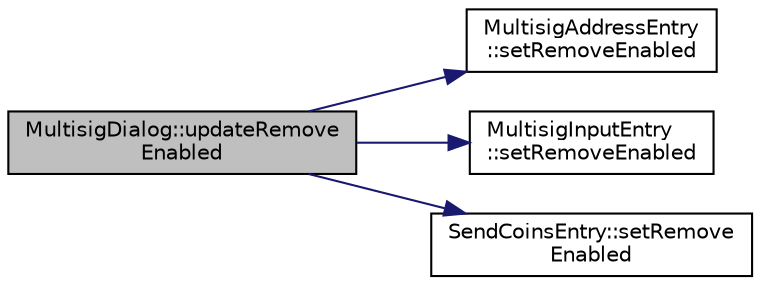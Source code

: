 digraph "MultisigDialog::updateRemoveEnabled"
{
  edge [fontname="Helvetica",fontsize="10",labelfontname="Helvetica",labelfontsize="10"];
  node [fontname="Helvetica",fontsize="10",shape=record];
  rankdir="LR";
  Node710 [label="MultisigDialog::updateRemove\lEnabled",height=0.2,width=0.4,color="black", fillcolor="grey75", style="filled", fontcolor="black"];
  Node710 -> Node711 [color="midnightblue",fontsize="10",style="solid",fontname="Helvetica"];
  Node711 [label="MultisigAddressEntry\l::setRemoveEnabled",height=0.2,width=0.4,color="black", fillcolor="white", style="filled",URL="$da/d39/class_multisig_address_entry.html#a79381bb67358d5844120953a5889ec22"];
  Node710 -> Node712 [color="midnightblue",fontsize="10",style="solid",fontname="Helvetica"];
  Node712 [label="MultisigInputEntry\l::setRemoveEnabled",height=0.2,width=0.4,color="black", fillcolor="white", style="filled",URL="$d9/d3d/class_multisig_input_entry.html#a5730cbfd36bf7c2535d805bfaff36349"];
  Node710 -> Node713 [color="midnightblue",fontsize="10",style="solid",fontname="Helvetica"];
  Node713 [label="SendCoinsEntry::setRemove\lEnabled",height=0.2,width=0.4,color="black", fillcolor="white", style="filled",URL="$d0/dbc/class_send_coins_entry.html#ab4a8df95b2081b2c7c7cf40bebbcea5c"];
}
